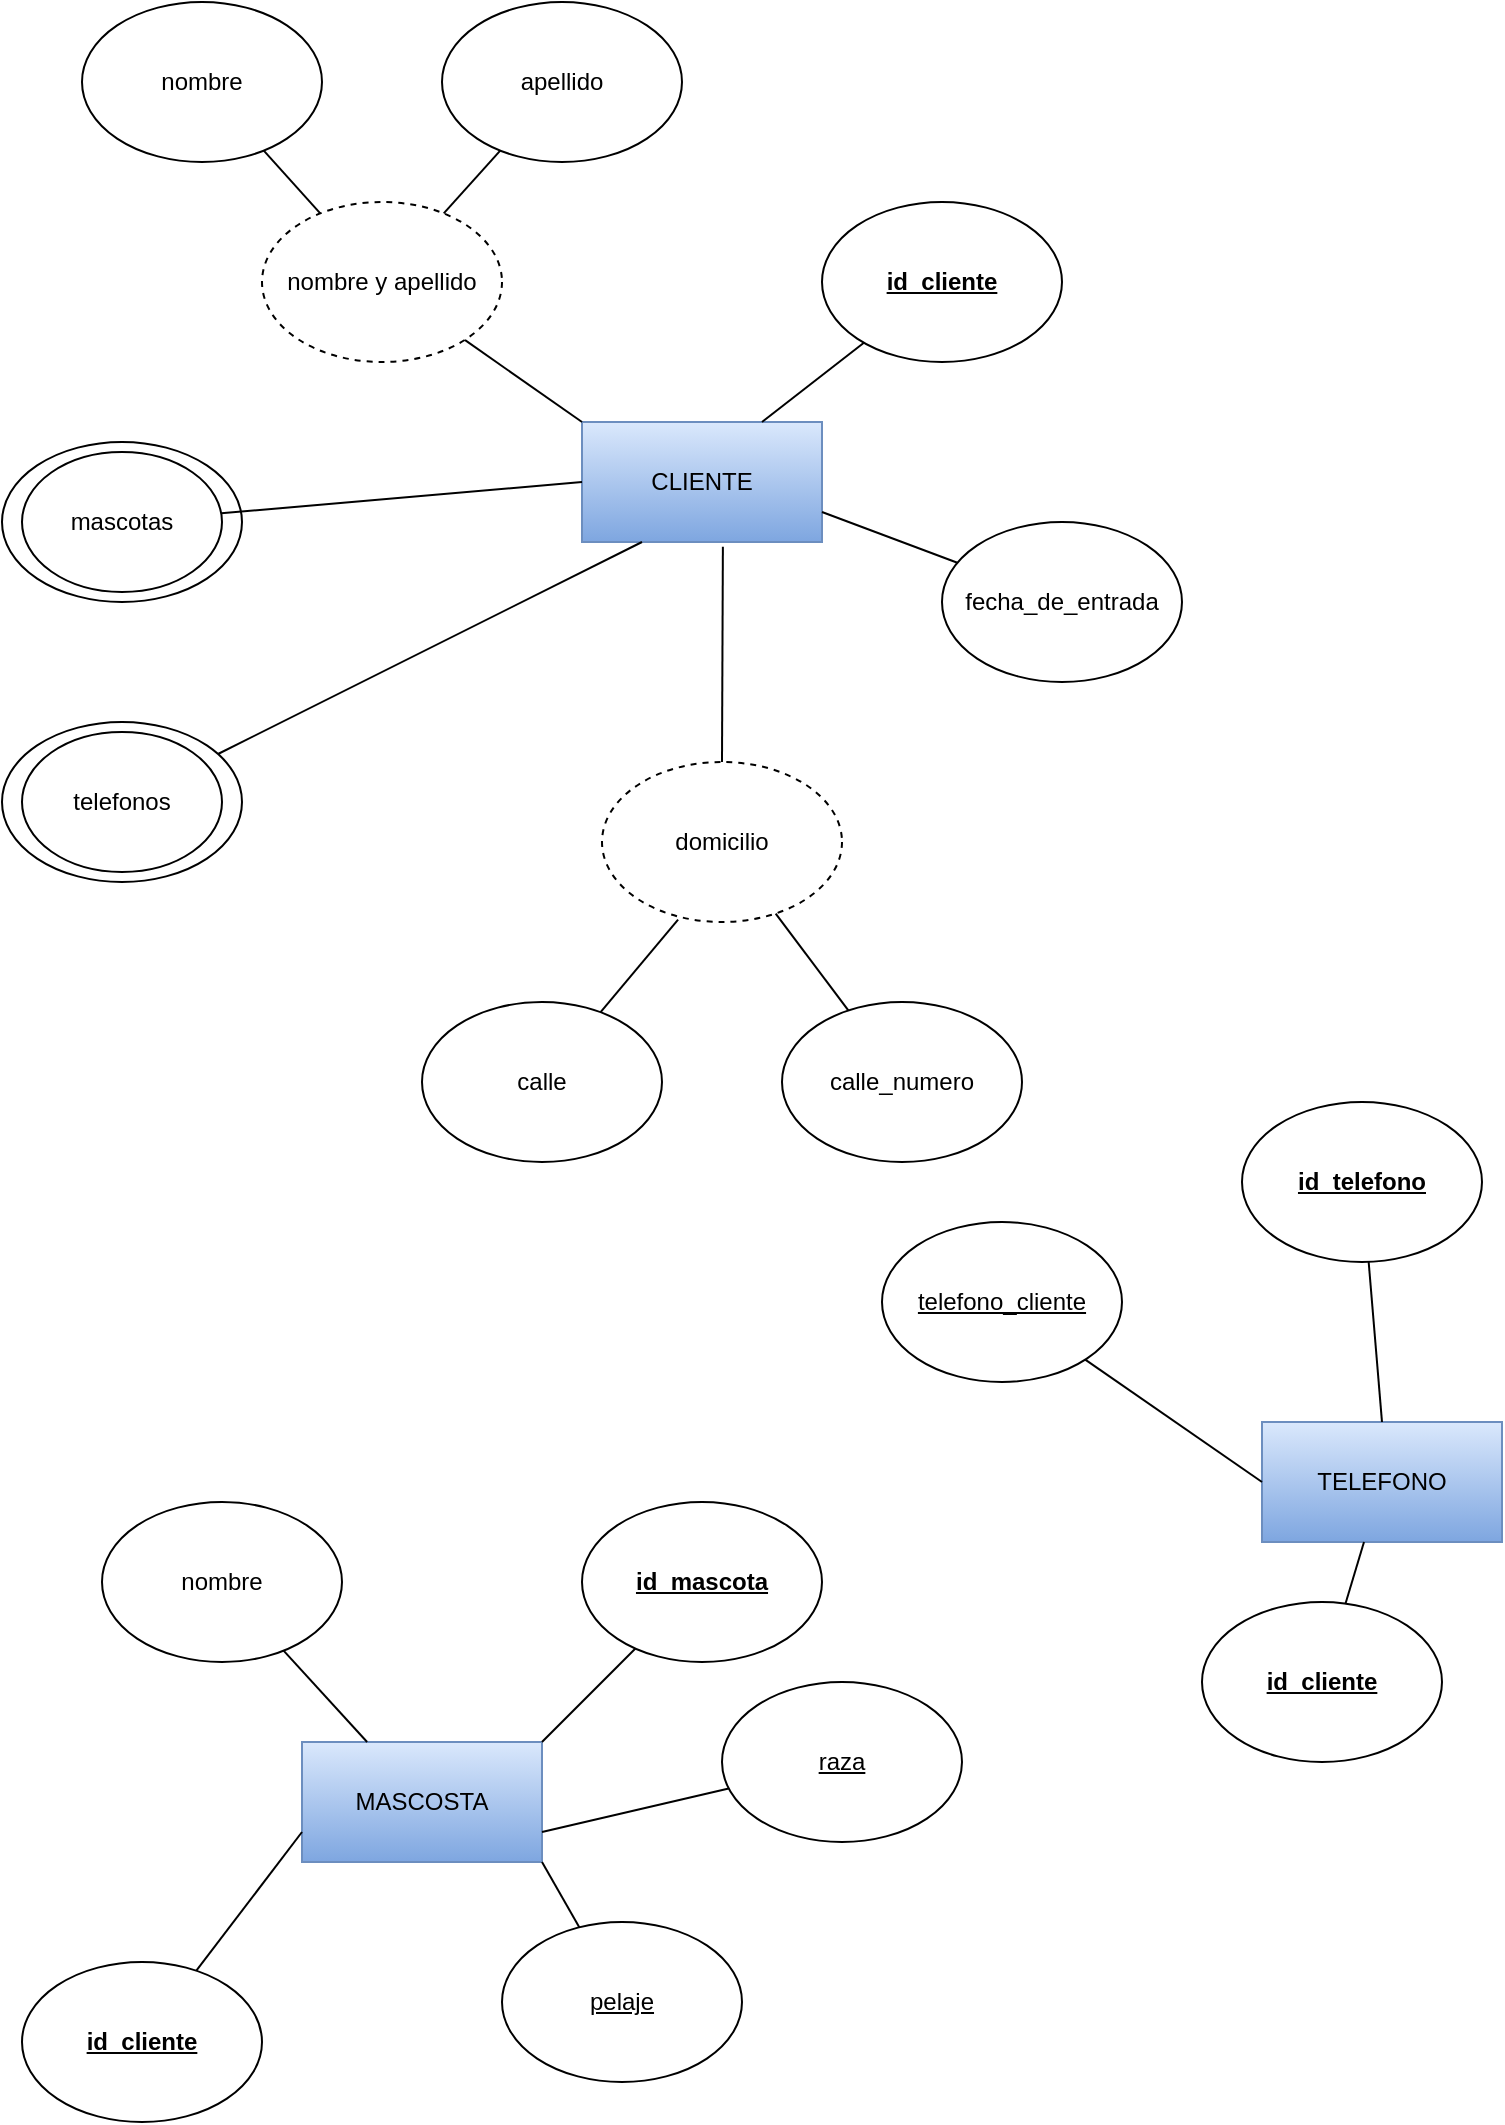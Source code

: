 <mxfile version="28.2.3">
  <diagram name="Página-1" id="0J0bSGs5GxgP5nthbGjo">
    <mxGraphModel dx="1226" dy="620" grid="1" gridSize="10" guides="1" tooltips="1" connect="1" arrows="1" fold="1" page="1" pageScale="1" pageWidth="827" pageHeight="1169" math="0" shadow="0">
      <root>
        <mxCell id="0" />
        <mxCell id="1" parent="0" />
        <mxCell id="eKYRYJunRC3Gf1hyQ8N0-2" value="CLIENTE" style="rounded=0;whiteSpace=wrap;html=1;fillColor=#dae8fc;strokeColor=#6c8ebf;gradientColor=#7ea6e0;" vertex="1" parent="1">
          <mxGeometry x="330" y="230" width="120" height="60" as="geometry" />
        </mxCell>
        <mxCell id="eKYRYJunRC3Gf1hyQ8N0-3" style="rounded=0;orthogonalLoop=1;jettySize=auto;html=1;entryX=0;entryY=0;entryDx=0;entryDy=0;endArrow=none;endFill=0;" edge="1" parent="1" source="eKYRYJunRC3Gf1hyQ8N0-4" target="eKYRYJunRC3Gf1hyQ8N0-2">
          <mxGeometry relative="1" as="geometry" />
        </mxCell>
        <mxCell id="eKYRYJunRC3Gf1hyQ8N0-4" value="nombre y apellido" style="ellipse;whiteSpace=wrap;html=1;dashed=1;" vertex="1" parent="1">
          <mxGeometry x="170" y="120" width="120" height="80" as="geometry" />
        </mxCell>
        <mxCell id="eKYRYJunRC3Gf1hyQ8N0-5" style="rounded=0;orthogonalLoop=1;jettySize=auto;html=1;fillColor=default;strokeColor=default;endArrow=none;endFill=0;" edge="1" parent="1" source="eKYRYJunRC3Gf1hyQ8N0-6" target="eKYRYJunRC3Gf1hyQ8N0-4">
          <mxGeometry relative="1" as="geometry" />
        </mxCell>
        <mxCell id="eKYRYJunRC3Gf1hyQ8N0-6" value="nombre" style="ellipse;whiteSpace=wrap;html=1;" vertex="1" parent="1">
          <mxGeometry x="80" y="20" width="120" height="80" as="geometry" />
        </mxCell>
        <mxCell id="eKYRYJunRC3Gf1hyQ8N0-7" style="rounded=0;orthogonalLoop=1;jettySize=auto;html=1;strokeColor=default;align=center;verticalAlign=middle;fontFamily=Helvetica;fontSize=11;fontColor=default;labelBackgroundColor=default;endArrow=none;endFill=0;fillColor=default;" edge="1" parent="1" source="eKYRYJunRC3Gf1hyQ8N0-8" target="eKYRYJunRC3Gf1hyQ8N0-4">
          <mxGeometry relative="1" as="geometry" />
        </mxCell>
        <mxCell id="eKYRYJunRC3Gf1hyQ8N0-8" value="apellido" style="ellipse;whiteSpace=wrap;html=1;" vertex="1" parent="1">
          <mxGeometry x="260" y="20" width="120" height="80" as="geometry" />
        </mxCell>
        <mxCell id="eKYRYJunRC3Gf1hyQ8N0-9" style="edgeStyle=none;shape=connector;rounded=0;orthogonalLoop=1;jettySize=auto;html=1;entryX=0.75;entryY=0;entryDx=0;entryDy=0;strokeColor=default;align=center;verticalAlign=middle;fontFamily=Helvetica;fontSize=11;fontColor=default;labelBackgroundColor=default;endArrow=none;endFill=0;fillColor=default;" edge="1" parent="1" source="eKYRYJunRC3Gf1hyQ8N0-10" target="eKYRYJunRC3Gf1hyQ8N0-2">
          <mxGeometry relative="1" as="geometry" />
        </mxCell>
        <mxCell id="eKYRYJunRC3Gf1hyQ8N0-10" value="id_cliente" style="ellipse;whiteSpace=wrap;html=1;fontStyle=5" vertex="1" parent="1">
          <mxGeometry x="450" y="120" width="120" height="80" as="geometry" />
        </mxCell>
        <mxCell id="eKYRYJunRC3Gf1hyQ8N0-12" value="" style="group" vertex="1" connectable="0" parent="1">
          <mxGeometry x="40" y="380" width="120" height="80" as="geometry" />
        </mxCell>
        <mxCell id="eKYRYJunRC3Gf1hyQ8N0-13" value="telefonos" style="ellipse;whiteSpace=wrap;html=1;" vertex="1" parent="eKYRYJunRC3Gf1hyQ8N0-12">
          <mxGeometry width="120" height="80" as="geometry" />
        </mxCell>
        <mxCell id="eKYRYJunRC3Gf1hyQ8N0-14" value="telefonos" style="ellipse;whiteSpace=wrap;html=1;" vertex="1" parent="eKYRYJunRC3Gf1hyQ8N0-12">
          <mxGeometry x="10" y="5" width="100" height="70" as="geometry" />
        </mxCell>
        <mxCell id="eKYRYJunRC3Gf1hyQ8N0-15" style="edgeStyle=none;shape=connector;rounded=0;orthogonalLoop=1;jettySize=auto;html=1;entryX=0.25;entryY=1;entryDx=0;entryDy=0;strokeColor=default;align=center;verticalAlign=middle;fontFamily=Helvetica;fontSize=11;fontColor=default;labelBackgroundColor=default;endArrow=none;endFill=0;fillColor=default;" edge="1" parent="1" source="eKYRYJunRC3Gf1hyQ8N0-13" target="eKYRYJunRC3Gf1hyQ8N0-2">
          <mxGeometry relative="1" as="geometry" />
        </mxCell>
        <mxCell id="eKYRYJunRC3Gf1hyQ8N0-16" value="domicilio" style="ellipse;whiteSpace=wrap;html=1;dashed=1;" vertex="1" parent="1">
          <mxGeometry x="340" y="400" width="120" height="80" as="geometry" />
        </mxCell>
        <mxCell id="eKYRYJunRC3Gf1hyQ8N0-17" style="edgeStyle=none;shape=connector;rounded=0;orthogonalLoop=1;jettySize=auto;html=1;entryX=0.587;entryY=1.04;entryDx=0;entryDy=0;entryPerimeter=0;strokeColor=default;align=center;verticalAlign=middle;fontFamily=Helvetica;fontSize=11;fontColor=default;labelBackgroundColor=default;endArrow=none;endFill=0;fillColor=default;" edge="1" parent="1" source="eKYRYJunRC3Gf1hyQ8N0-16" target="eKYRYJunRC3Gf1hyQ8N0-2">
          <mxGeometry relative="1" as="geometry" />
        </mxCell>
        <mxCell id="eKYRYJunRC3Gf1hyQ8N0-18" style="edgeStyle=none;shape=connector;rounded=0;orthogonalLoop=1;jettySize=auto;html=1;entryX=0.317;entryY=0.985;entryDx=0;entryDy=0;strokeColor=default;align=center;verticalAlign=middle;fontFamily=Helvetica;fontSize=11;fontColor=default;labelBackgroundColor=default;endArrow=none;endFill=0;fillColor=default;entryPerimeter=0;" edge="1" parent="1" source="eKYRYJunRC3Gf1hyQ8N0-19" target="eKYRYJunRC3Gf1hyQ8N0-16">
          <mxGeometry relative="1" as="geometry" />
        </mxCell>
        <mxCell id="eKYRYJunRC3Gf1hyQ8N0-19" value="calle" style="ellipse;whiteSpace=wrap;html=1;" vertex="1" parent="1">
          <mxGeometry x="250" y="520" width="120" height="80" as="geometry" />
        </mxCell>
        <mxCell id="eKYRYJunRC3Gf1hyQ8N0-20" style="edgeStyle=none;shape=connector;rounded=0;orthogonalLoop=1;jettySize=auto;html=1;strokeColor=default;align=center;verticalAlign=middle;fontFamily=Helvetica;fontSize=11;fontColor=default;labelBackgroundColor=default;endArrow=none;endFill=0;fillColor=default;" edge="1" parent="1" source="eKYRYJunRC3Gf1hyQ8N0-21" target="eKYRYJunRC3Gf1hyQ8N0-16">
          <mxGeometry relative="1" as="geometry" />
        </mxCell>
        <mxCell id="eKYRYJunRC3Gf1hyQ8N0-21" value="calle_numero" style="ellipse;whiteSpace=wrap;html=1;" vertex="1" parent="1">
          <mxGeometry x="430" y="520" width="120" height="80" as="geometry" />
        </mxCell>
        <mxCell id="eKYRYJunRC3Gf1hyQ8N0-23" style="rounded=0;orthogonalLoop=1;jettySize=auto;html=1;entryX=1;entryY=0.75;entryDx=0;entryDy=0;endArrow=none;endFill=0;" edge="1" parent="1" source="eKYRYJunRC3Gf1hyQ8N0-22" target="eKYRYJunRC3Gf1hyQ8N0-2">
          <mxGeometry relative="1" as="geometry" />
        </mxCell>
        <mxCell id="eKYRYJunRC3Gf1hyQ8N0-22" value="fecha_de_entrada" style="ellipse;whiteSpace=wrap;html=1;" vertex="1" parent="1">
          <mxGeometry x="510" y="280" width="120" height="80" as="geometry" />
        </mxCell>
        <mxCell id="eKYRYJunRC3Gf1hyQ8N0-24" value="" style="group" vertex="1" connectable="0" parent="1">
          <mxGeometry x="40" y="240" width="120" height="80" as="geometry" />
        </mxCell>
        <mxCell id="eKYRYJunRC3Gf1hyQ8N0-25" value="telefonos" style="ellipse;whiteSpace=wrap;html=1;" vertex="1" parent="eKYRYJunRC3Gf1hyQ8N0-24">
          <mxGeometry width="120" height="80" as="geometry" />
        </mxCell>
        <mxCell id="eKYRYJunRC3Gf1hyQ8N0-26" value="mascotas" style="ellipse;whiteSpace=wrap;html=1;" vertex="1" parent="eKYRYJunRC3Gf1hyQ8N0-24">
          <mxGeometry x="10" y="5" width="100" height="70" as="geometry" />
        </mxCell>
        <mxCell id="eKYRYJunRC3Gf1hyQ8N0-27" style="edgeStyle=none;shape=connector;rounded=0;orthogonalLoop=1;jettySize=auto;html=1;entryX=0;entryY=0.5;entryDx=0;entryDy=0;strokeColor=default;align=center;verticalAlign=middle;fontFamily=Helvetica;fontSize=11;fontColor=default;labelBackgroundColor=default;endArrow=none;endFill=0;" edge="1" parent="1" source="eKYRYJunRC3Gf1hyQ8N0-26" target="eKYRYJunRC3Gf1hyQ8N0-2">
          <mxGeometry relative="1" as="geometry" />
        </mxCell>
        <mxCell id="eKYRYJunRC3Gf1hyQ8N0-28" value="MASCOSTA" style="rounded=0;whiteSpace=wrap;html=1;fillColor=#dae8fc;strokeColor=#6c8ebf;gradientColor=#7ea6e0;" vertex="1" parent="1">
          <mxGeometry x="190" y="890" width="120" height="60" as="geometry" />
        </mxCell>
        <mxCell id="eKYRYJunRC3Gf1hyQ8N0-41" style="edgeStyle=none;shape=connector;rounded=0;orthogonalLoop=1;jettySize=auto;html=1;strokeColor=default;align=center;verticalAlign=middle;fontFamily=Helvetica;fontSize=11;fontColor=default;labelBackgroundColor=default;endArrow=none;endFill=0;" edge="1" parent="1" target="eKYRYJunRC3Gf1hyQ8N0-28">
          <mxGeometry relative="1" as="geometry">
            <mxPoint x="180.795" y="844.329" as="sourcePoint" />
          </mxGeometry>
        </mxCell>
        <mxCell id="eKYRYJunRC3Gf1hyQ8N0-31" style="rounded=0;orthogonalLoop=1;jettySize=auto;html=1;fillColor=default;strokeColor=default;endArrow=none;endFill=0;" edge="1" parent="1" source="eKYRYJunRC3Gf1hyQ8N0-32">
          <mxGeometry relative="1" as="geometry">
            <mxPoint x="119.279" y="775.641" as="targetPoint" />
          </mxGeometry>
        </mxCell>
        <mxCell id="eKYRYJunRC3Gf1hyQ8N0-32" value="nombre" style="ellipse;whiteSpace=wrap;html=1;" vertex="1" parent="1">
          <mxGeometry x="90" y="770" width="120" height="80" as="geometry" />
        </mxCell>
        <mxCell id="eKYRYJunRC3Gf1hyQ8N0-44" style="edgeStyle=none;shape=connector;rounded=0;orthogonalLoop=1;jettySize=auto;html=1;entryX=1;entryY=0;entryDx=0;entryDy=0;strokeColor=default;align=center;verticalAlign=middle;fontFamily=Helvetica;fontSize=11;fontColor=default;labelBackgroundColor=default;endArrow=none;endFill=0;" edge="1" parent="1" source="eKYRYJunRC3Gf1hyQ8N0-42" target="eKYRYJunRC3Gf1hyQ8N0-28">
          <mxGeometry relative="1" as="geometry" />
        </mxCell>
        <mxCell id="eKYRYJunRC3Gf1hyQ8N0-42" value="id_mascota" style="ellipse;whiteSpace=wrap;html=1;fontStyle=5" vertex="1" parent="1">
          <mxGeometry x="330" y="770" width="120" height="80" as="geometry" />
        </mxCell>
        <mxCell id="eKYRYJunRC3Gf1hyQ8N0-46" style="edgeStyle=none;shape=connector;rounded=0;orthogonalLoop=1;jettySize=auto;html=1;entryX=1;entryY=0.75;entryDx=0;entryDy=0;strokeColor=default;align=center;verticalAlign=middle;fontFamily=Helvetica;fontSize=11;fontColor=default;labelBackgroundColor=default;endArrow=none;endFill=0;" edge="1" parent="1" source="eKYRYJunRC3Gf1hyQ8N0-45" target="eKYRYJunRC3Gf1hyQ8N0-28">
          <mxGeometry relative="1" as="geometry" />
        </mxCell>
        <mxCell id="eKYRYJunRC3Gf1hyQ8N0-45" value="&lt;span style=&quot;font-weight: normal;&quot;&gt;raza&lt;/span&gt;" style="ellipse;whiteSpace=wrap;html=1;fontStyle=5" vertex="1" parent="1">
          <mxGeometry x="400" y="860" width="120" height="80" as="geometry" />
        </mxCell>
        <mxCell id="eKYRYJunRC3Gf1hyQ8N0-48" style="edgeStyle=none;shape=connector;rounded=0;orthogonalLoop=1;jettySize=auto;html=1;entryX=1;entryY=1;entryDx=0;entryDy=0;strokeColor=default;align=center;verticalAlign=middle;fontFamily=Helvetica;fontSize=11;fontColor=default;labelBackgroundColor=default;endArrow=none;endFill=0;" edge="1" parent="1" source="eKYRYJunRC3Gf1hyQ8N0-47" target="eKYRYJunRC3Gf1hyQ8N0-28">
          <mxGeometry relative="1" as="geometry" />
        </mxCell>
        <mxCell id="eKYRYJunRC3Gf1hyQ8N0-47" value="&lt;span style=&quot;font-weight: normal;&quot;&gt;pelaje&lt;/span&gt;" style="ellipse;whiteSpace=wrap;html=1;fontStyle=5" vertex="1" parent="1">
          <mxGeometry x="290" y="980" width="120" height="80" as="geometry" />
        </mxCell>
        <mxCell id="eKYRYJunRC3Gf1hyQ8N0-49" value="TELEFONO" style="rounded=0;whiteSpace=wrap;html=1;fillColor=#dae8fc;strokeColor=#6c8ebf;gradientColor=#7ea6e0;" vertex="1" parent="1">
          <mxGeometry x="670" y="730" width="120" height="60" as="geometry" />
        </mxCell>
        <mxCell id="eKYRYJunRC3Gf1hyQ8N0-52" style="edgeStyle=none;shape=connector;rounded=0;orthogonalLoop=1;jettySize=auto;html=1;entryX=0.5;entryY=0;entryDx=0;entryDy=0;strokeColor=default;align=center;verticalAlign=middle;fontFamily=Helvetica;fontSize=11;fontColor=default;labelBackgroundColor=default;endArrow=none;endFill=0;" edge="1" parent="1" source="eKYRYJunRC3Gf1hyQ8N0-50" target="eKYRYJunRC3Gf1hyQ8N0-49">
          <mxGeometry relative="1" as="geometry" />
        </mxCell>
        <mxCell id="eKYRYJunRC3Gf1hyQ8N0-50" value="id_telefono" style="ellipse;whiteSpace=wrap;html=1;fontStyle=5" vertex="1" parent="1">
          <mxGeometry x="660" y="570" width="120" height="80" as="geometry" />
        </mxCell>
        <mxCell id="eKYRYJunRC3Gf1hyQ8N0-54" style="edgeStyle=none;shape=connector;rounded=0;orthogonalLoop=1;jettySize=auto;html=1;entryX=0;entryY=0.5;entryDx=0;entryDy=0;strokeColor=default;align=center;verticalAlign=middle;fontFamily=Helvetica;fontSize=11;fontColor=default;labelBackgroundColor=default;endArrow=none;endFill=0;" edge="1" parent="1" source="eKYRYJunRC3Gf1hyQ8N0-53" target="eKYRYJunRC3Gf1hyQ8N0-49">
          <mxGeometry relative="1" as="geometry" />
        </mxCell>
        <mxCell id="eKYRYJunRC3Gf1hyQ8N0-53" value="&lt;span style=&quot;font-weight: normal;&quot;&gt;telefono_cliente&lt;/span&gt;" style="ellipse;whiteSpace=wrap;html=1;fontStyle=5" vertex="1" parent="1">
          <mxGeometry x="480" y="630" width="120" height="80" as="geometry" />
        </mxCell>
        <mxCell id="eKYRYJunRC3Gf1hyQ8N0-55" value="id_cliente" style="ellipse;whiteSpace=wrap;html=1;fontStyle=5" vertex="1" parent="1">
          <mxGeometry x="640" y="820" width="120" height="80" as="geometry" />
        </mxCell>
        <mxCell id="eKYRYJunRC3Gf1hyQ8N0-56" style="edgeStyle=none;shape=connector;rounded=0;orthogonalLoop=1;jettySize=auto;html=1;strokeColor=default;align=center;verticalAlign=middle;fontFamily=Helvetica;fontSize=11;fontColor=default;labelBackgroundColor=default;endArrow=none;endFill=0;" edge="1" parent="1" source="eKYRYJunRC3Gf1hyQ8N0-55" target="eKYRYJunRC3Gf1hyQ8N0-49">
          <mxGeometry relative="1" as="geometry" />
        </mxCell>
        <mxCell id="eKYRYJunRC3Gf1hyQ8N0-58" style="edgeStyle=none;shape=connector;rounded=0;orthogonalLoop=1;jettySize=auto;html=1;entryX=0;entryY=0.75;entryDx=0;entryDy=0;strokeColor=default;align=center;verticalAlign=middle;fontFamily=Helvetica;fontSize=11;fontColor=default;labelBackgroundColor=default;endArrow=none;endFill=0;" edge="1" parent="1" source="eKYRYJunRC3Gf1hyQ8N0-57" target="eKYRYJunRC3Gf1hyQ8N0-28">
          <mxGeometry relative="1" as="geometry" />
        </mxCell>
        <mxCell id="eKYRYJunRC3Gf1hyQ8N0-57" value="id_cliente" style="ellipse;whiteSpace=wrap;html=1;fontStyle=5" vertex="1" parent="1">
          <mxGeometry x="50" y="1000" width="120" height="80" as="geometry" />
        </mxCell>
      </root>
    </mxGraphModel>
  </diagram>
</mxfile>

